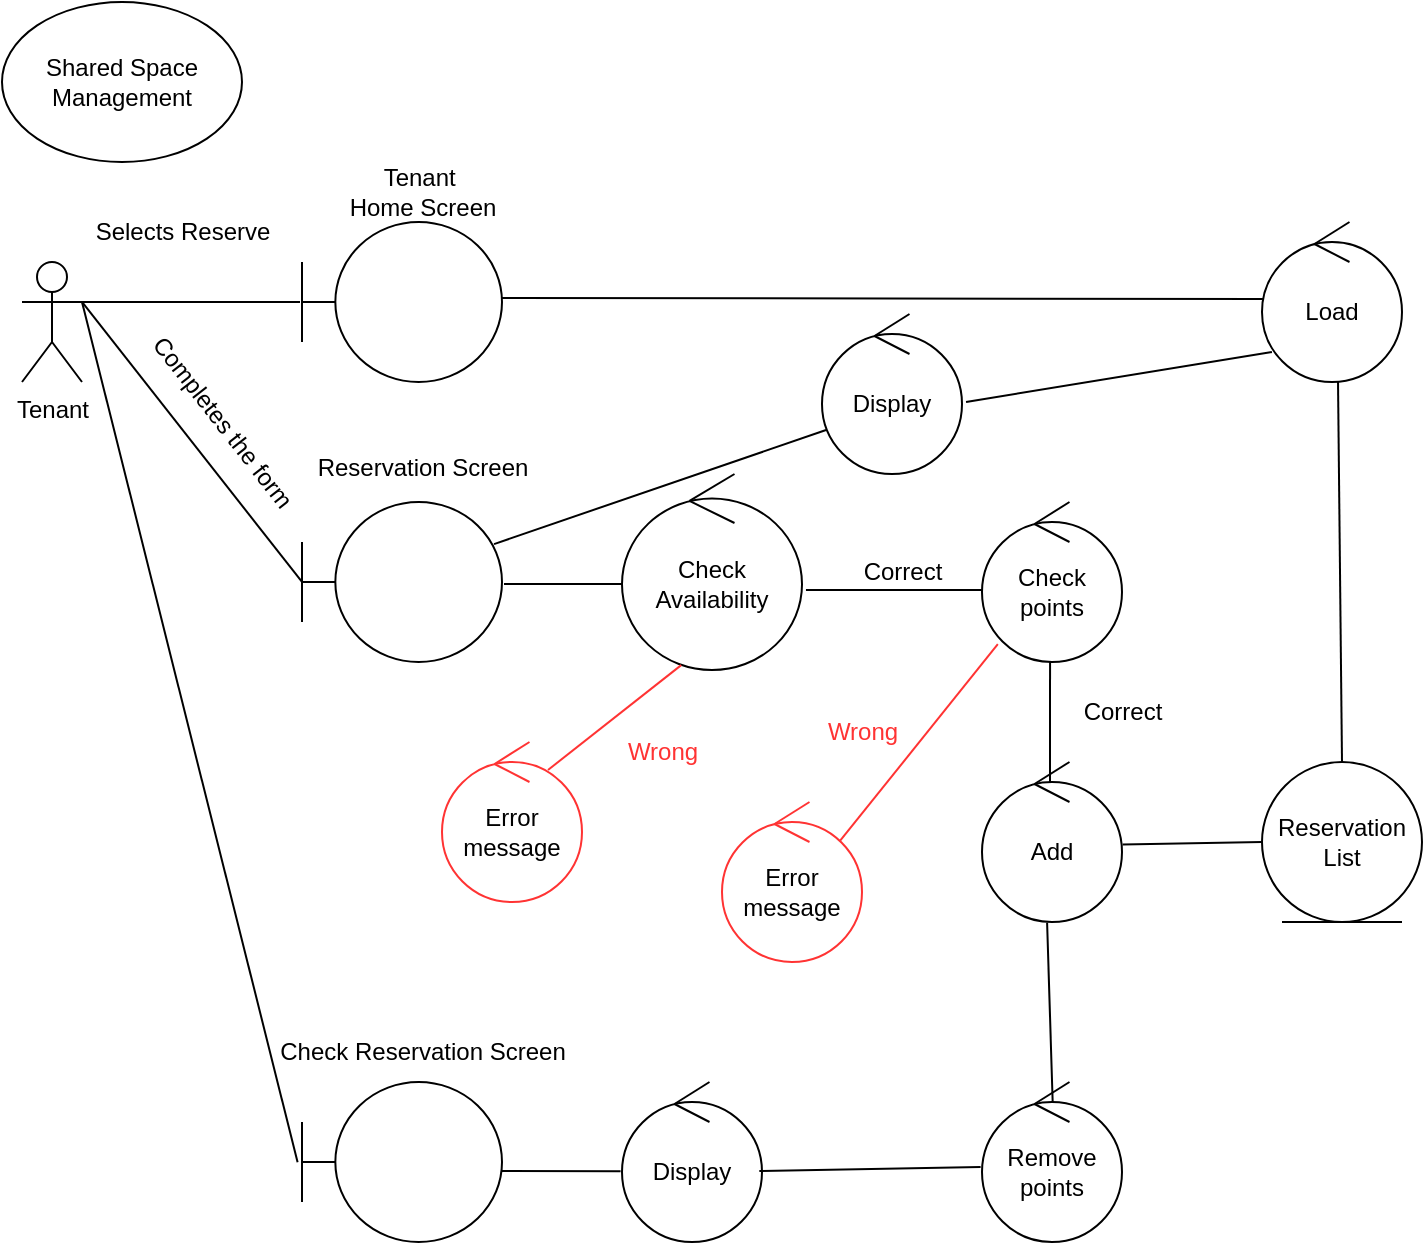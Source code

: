<mxfile version="27.0.4">
  <diagram name="Page-1" id="WdANbCdMsuXmUIpIXudU">
    <mxGraphModel dx="754" dy="1376" grid="1" gridSize="10" guides="1" tooltips="1" connect="1" arrows="1" fold="1" page="1" pageScale="1" pageWidth="1169" pageHeight="827" math="0" shadow="0">
      <root>
        <mxCell id="0" />
        <mxCell id="1" parent="0" />
        <mxCell id="5bcC0TVyVtwMOTV-ohNZ-1" value="Tenant" style="shape=umlActor;verticalLabelPosition=bottom;verticalAlign=top;html=1;outlineConnect=0;" parent="1" vertex="1">
          <mxGeometry x="50" y="50" width="30" height="60" as="geometry" />
        </mxCell>
        <mxCell id="5bcC0TVyVtwMOTV-ohNZ-2" value="" style="shape=umlBoundary;whiteSpace=wrap;html=1;" parent="1" vertex="1">
          <mxGeometry x="190" y="30" width="100" height="80" as="geometry" />
        </mxCell>
        <mxCell id="5bcC0TVyVtwMOTV-ohNZ-3" value="" style="endArrow=none;html=1;rounded=0;exitX=1;exitY=0.333;exitDx=0;exitDy=0;exitPerimeter=0;entryX=-0.01;entryY=0.5;entryDx=0;entryDy=0;entryPerimeter=0;" parent="1" source="5bcC0TVyVtwMOTV-ohNZ-1" target="5bcC0TVyVtwMOTV-ohNZ-2" edge="1">
          <mxGeometry width="50" height="50" relative="1" as="geometry">
            <mxPoint x="340" y="410" as="sourcePoint" />
            <mxPoint x="390" y="360" as="targetPoint" />
          </mxGeometry>
        </mxCell>
        <mxCell id="5bcC0TVyVtwMOTV-ohNZ-4" value="Tenant&amp;nbsp;&lt;div&gt;Home Screen&lt;/div&gt;" style="text;html=1;align=center;verticalAlign=middle;resizable=0;points=[];autosize=1;strokeColor=none;fillColor=none;" parent="1" vertex="1">
          <mxGeometry x="200" y="-5" width="100" height="40" as="geometry" />
        </mxCell>
        <mxCell id="5bcC0TVyVtwMOTV-ohNZ-5" value="Load" style="ellipse;shape=umlControl;whiteSpace=wrap;html=1;" parent="1" vertex="1">
          <mxGeometry x="670" y="30" width="70" height="80" as="geometry" />
        </mxCell>
        <mxCell id="5bcC0TVyVtwMOTV-ohNZ-6" value="" style="endArrow=none;html=1;rounded=0;exitX=1;exitY=0.475;exitDx=0;exitDy=0;exitPerimeter=0;entryX=0.01;entryY=0.481;entryDx=0;entryDy=0;entryPerimeter=0;" parent="1" source="5bcC0TVyVtwMOTV-ohNZ-2" target="5bcC0TVyVtwMOTV-ohNZ-5" edge="1">
          <mxGeometry width="50" height="50" relative="1" as="geometry">
            <mxPoint x="340" y="350" as="sourcePoint" />
            <mxPoint x="390" y="300" as="targetPoint" />
          </mxGeometry>
        </mxCell>
        <mxCell id="5bcC0TVyVtwMOTV-ohNZ-7" value="" style="shape=umlBoundary;whiteSpace=wrap;html=1;" parent="1" vertex="1">
          <mxGeometry x="190" y="170" width="100" height="80" as="geometry" />
        </mxCell>
        <mxCell id="5bcC0TVyVtwMOTV-ohNZ-8" value="Reservation Screen" style="text;html=1;align=center;verticalAlign=middle;resizable=0;points=[];autosize=1;strokeColor=none;fillColor=none;" parent="1" vertex="1">
          <mxGeometry x="185" y="138" width="130" height="30" as="geometry" />
        </mxCell>
        <mxCell id="5bcC0TVyVtwMOTV-ohNZ-9" value="" style="endArrow=none;html=1;rounded=0;exitX=0.96;exitY=0.263;exitDx=0;exitDy=0;exitPerimeter=0;entryX=0.029;entryY=0.725;entryDx=0;entryDy=0;entryPerimeter=0;" parent="1" source="5bcC0TVyVtwMOTV-ohNZ-7" target="bhaeH_KAVxia1MoYE9fJ-1" edge="1">
          <mxGeometry width="50" height="50" relative="1" as="geometry">
            <mxPoint x="320" y="330" as="sourcePoint" />
            <mxPoint x="460" y="120" as="targetPoint" />
          </mxGeometry>
        </mxCell>
        <mxCell id="5bcC0TVyVtwMOTV-ohNZ-10" value="Selects Reserve" style="text;html=1;align=center;verticalAlign=middle;resizable=0;points=[];autosize=1;strokeColor=none;fillColor=none;" parent="1" vertex="1">
          <mxGeometry x="75" y="20" width="110" height="30" as="geometry" />
        </mxCell>
        <mxCell id="5bcC0TVyVtwMOTV-ohNZ-11" value="" style="endArrow=none;html=1;rounded=0;exitX=1;exitY=0.333;exitDx=0;exitDy=0;exitPerimeter=0;entryX=0.003;entryY=0.504;entryDx=0;entryDy=0;entryPerimeter=0;" parent="1" source="5bcC0TVyVtwMOTV-ohNZ-1" target="5bcC0TVyVtwMOTV-ohNZ-7" edge="1">
          <mxGeometry width="50" height="50" relative="1" as="geometry">
            <mxPoint x="90" y="90" as="sourcePoint" />
            <mxPoint x="370" y="280" as="targetPoint" />
          </mxGeometry>
        </mxCell>
        <mxCell id="5bcC0TVyVtwMOTV-ohNZ-12" value="Completes the form" style="text;html=1;align=center;verticalAlign=middle;resizable=0;points=[];autosize=1;strokeColor=none;fillColor=none;rotation=52;" parent="1" vertex="1">
          <mxGeometry x="85" y="115" width="130" height="30" as="geometry" />
        </mxCell>
        <mxCell id="5bcC0TVyVtwMOTV-ohNZ-14" value="Add" style="ellipse;shape=umlControl;whiteSpace=wrap;html=1;" parent="1" vertex="1">
          <mxGeometry x="530" y="300" width="70" height="80" as="geometry" />
        </mxCell>
        <mxCell id="5bcC0TVyVtwMOTV-ohNZ-16" value="Reservation List" style="ellipse;shape=umlEntity;whiteSpace=wrap;html=1;" parent="1" vertex="1">
          <mxGeometry x="670" y="300" width="80" height="80" as="geometry" />
        </mxCell>
        <mxCell id="5bcC0TVyVtwMOTV-ohNZ-18" value="Display" style="ellipse;shape=umlControl;whiteSpace=wrap;html=1;" parent="1" vertex="1">
          <mxGeometry x="350" y="460" width="70" height="80" as="geometry" />
        </mxCell>
        <mxCell id="5bcC0TVyVtwMOTV-ohNZ-19" value="Remove&lt;div&gt;points&lt;/div&gt;" style="ellipse;shape=umlControl;whiteSpace=wrap;html=1;" parent="1" vertex="1">
          <mxGeometry x="530" y="460" width="70" height="80" as="geometry" />
        </mxCell>
        <mxCell id="5bcC0TVyVtwMOTV-ohNZ-21" value="" style="shape=umlBoundary;whiteSpace=wrap;html=1;" parent="1" vertex="1">
          <mxGeometry x="190" y="460" width="100" height="80" as="geometry" />
        </mxCell>
        <mxCell id="5bcC0TVyVtwMOTV-ohNZ-22" value="" style="endArrow=none;html=1;rounded=0;exitX=0.995;exitY=0.556;exitDx=0;exitDy=0;exitPerimeter=0;entryX=-0.01;entryY=0.558;entryDx=0;entryDy=0;entryPerimeter=0;" parent="1" source="5bcC0TVyVtwMOTV-ohNZ-21" target="5bcC0TVyVtwMOTV-ohNZ-18" edge="1">
          <mxGeometry width="50" height="50" relative="1" as="geometry">
            <mxPoint x="310" y="430" as="sourcePoint" />
            <mxPoint x="367" y="444" as="targetPoint" />
          </mxGeometry>
        </mxCell>
        <mxCell id="5bcC0TVyVtwMOTV-ohNZ-23" value="Check Reservation Screen" style="text;html=1;align=center;verticalAlign=middle;resizable=0;points=[];autosize=1;strokeColor=none;fillColor=none;" parent="1" vertex="1">
          <mxGeometry x="165" y="430.0" width="170" height="30" as="geometry" />
        </mxCell>
        <mxCell id="5bcC0TVyVtwMOTV-ohNZ-24" value="" style="endArrow=none;html=1;rounded=0;entryX=-0.022;entryY=0.501;entryDx=0;entryDy=0;entryPerimeter=0;exitX=1;exitY=0.333;exitDx=0;exitDy=0;exitPerimeter=0;" parent="1" source="5bcC0TVyVtwMOTV-ohNZ-1" target="5bcC0TVyVtwMOTV-ohNZ-21" edge="1">
          <mxGeometry width="50" height="50" relative="1" as="geometry">
            <mxPoint x="80" y="140" as="sourcePoint" />
            <mxPoint x="190" y="410" as="targetPoint" />
          </mxGeometry>
        </mxCell>
        <mxCell id="5bcC0TVyVtwMOTV-ohNZ-28" value="" style="endArrow=none;html=1;rounded=0;exitX=0.981;exitY=0.556;exitDx=0;exitDy=0;exitPerimeter=0;entryX=-0.01;entryY=0.532;entryDx=0;entryDy=0;entryPerimeter=0;" parent="1" source="5bcC0TVyVtwMOTV-ohNZ-18" target="5bcC0TVyVtwMOTV-ohNZ-19" edge="1">
          <mxGeometry width="50" height="50" relative="1" as="geometry">
            <mxPoint x="370" y="400" as="sourcePoint" />
            <mxPoint x="530" y="504.0" as="targetPoint" />
          </mxGeometry>
        </mxCell>
        <mxCell id="5bcC0TVyVtwMOTV-ohNZ-31" value="" style="endArrow=none;html=1;rounded=0;exitX=1.01;exitY=0.513;exitDx=0;exitDy=0;exitPerimeter=0;" parent="1" source="5bcC0TVyVtwMOTV-ohNZ-7" edge="1">
          <mxGeometry width="50" height="50" relative="1" as="geometry">
            <mxPoint x="360" y="380" as="sourcePoint" />
            <mxPoint x="350" y="211" as="targetPoint" />
          </mxGeometry>
        </mxCell>
        <mxCell id="5bcC0TVyVtwMOTV-ohNZ-32" value="Check&lt;div&gt;Availability&lt;/div&gt;" style="ellipse;shape=umlControl;whiteSpace=wrap;html=1;" parent="1" vertex="1">
          <mxGeometry x="350" y="156" width="90" height="98" as="geometry" />
        </mxCell>
        <mxCell id="5bcC0TVyVtwMOTV-ohNZ-36" value="Error&lt;div&gt;message&lt;/div&gt;" style="ellipse;shape=umlControl;whiteSpace=wrap;html=1;strokeColor=light-dark(#FF3333,#FF3333);fontColor=light-dark(#000000,#FF3333);" parent="1" vertex="1">
          <mxGeometry x="260" y="290" width="70" height="80" as="geometry" />
        </mxCell>
        <mxCell id="5bcC0TVyVtwMOTV-ohNZ-37" value="" style="endArrow=none;rounded=0;entryX=0.329;entryY=0.975;entryDx=0;entryDy=0;entryPerimeter=0;exitX=0.757;exitY=0.175;exitDx=0;exitDy=0;exitPerimeter=0;strokeColor=light-dark(#FF3333,#FF3333);textShadow=1;labelBackgroundColor=default;fontColor=light-dark(#FF3333,#FF3333);" parent="1" source="5bcC0TVyVtwMOTV-ohNZ-36" target="5bcC0TVyVtwMOTV-ohNZ-32" edge="1">
          <mxGeometry width="50" height="50" relative="1" as="geometry">
            <mxPoint x="340" y="390" as="sourcePoint" />
            <mxPoint x="390" y="340" as="targetPoint" />
          </mxGeometry>
        </mxCell>
        <mxCell id="5bcC0TVyVtwMOTV-ohNZ-38" value="Correct" style="text;html=1;align=center;verticalAlign=middle;resizable=0;points=[];autosize=1;strokeColor=none;fillColor=none;" parent="1" vertex="1">
          <mxGeometry x="460" y="190" width="60" height="30" as="geometry" />
        </mxCell>
        <mxCell id="5bcC0TVyVtwMOTV-ohNZ-40" value="&lt;font style=&quot;&quot;&gt;Wrong&lt;/font&gt;" style="text;html=1;align=center;verticalAlign=middle;resizable=0;points=[];autosize=1;strokeColor=none;fillColor=none;fontColor=light-dark(#FF3333,#FF3333);labelBackgroundColor=default;" parent="1" vertex="1">
          <mxGeometry x="340" y="280" width="60" height="30" as="geometry" />
        </mxCell>
        <mxCell id="5bcC0TVyVtwMOTV-ohNZ-41" value="Check points" style="ellipse;shape=umlControl;whiteSpace=wrap;html=1;" parent="1" vertex="1">
          <mxGeometry x="530" y="170" width="70" height="80" as="geometry" />
        </mxCell>
        <mxCell id="5bcC0TVyVtwMOTV-ohNZ-42" value="" style="endArrow=none;html=1;rounded=0;exitX=1.022;exitY=0.592;exitDx=0;exitDy=0;exitPerimeter=0;entryX=0;entryY=0.55;entryDx=0;entryDy=0;entryPerimeter=0;" parent="1" source="5bcC0TVyVtwMOTV-ohNZ-32" target="5bcC0TVyVtwMOTV-ohNZ-41" edge="1">
          <mxGeometry width="50" height="50" relative="1" as="geometry">
            <mxPoint x="500" y="350" as="sourcePoint" />
            <mxPoint x="550" y="300" as="targetPoint" />
          </mxGeometry>
        </mxCell>
        <mxCell id="5bcC0TVyVtwMOTV-ohNZ-43" value="" style="endArrow=none;html=1;rounded=0;entryX=0.486;entryY=1;entryDx=0;entryDy=0;entryPerimeter=0;" parent="1" target="5bcC0TVyVtwMOTV-ohNZ-41" edge="1">
          <mxGeometry width="50" height="50" relative="1" as="geometry">
            <mxPoint x="564" y="310" as="sourcePoint" />
            <mxPoint x="620" y="310" as="targetPoint" />
          </mxGeometry>
        </mxCell>
        <mxCell id="5bcC0TVyVtwMOTV-ohNZ-45" value="" style="endArrow=none;html=1;rounded=0;entryX=0.465;entryY=1.004;entryDx=0;entryDy=0;entryPerimeter=0;exitX=0.505;exitY=0.129;exitDx=0;exitDy=0;exitPerimeter=0;" parent="1" source="5bcC0TVyVtwMOTV-ohNZ-19" target="5bcC0TVyVtwMOTV-ohNZ-14" edge="1">
          <mxGeometry width="50" height="50" relative="1" as="geometry">
            <mxPoint x="562.33" y="499.68" as="sourcePoint" />
            <mxPoint x="562.5" y="440.0" as="targetPoint" />
          </mxGeometry>
        </mxCell>
        <mxCell id="5bcC0TVyVtwMOTV-ohNZ-46" value="Correct" style="text;html=1;align=center;verticalAlign=middle;resizable=0;points=[];autosize=1;strokeColor=none;fillColor=none;" parent="1" vertex="1">
          <mxGeometry x="570" y="260" width="60" height="30" as="geometry" />
        </mxCell>
        <mxCell id="5bcC0TVyVtwMOTV-ohNZ-48" value="" style="endArrow=none;html=1;rounded=0;entryX=0;entryY=0.5;entryDx=0;entryDy=0;exitX=1.005;exitY=0.515;exitDx=0;exitDy=0;exitPerimeter=0;" parent="1" source="5bcC0TVyVtwMOTV-ohNZ-14" target="5bcC0TVyVtwMOTV-ohNZ-16" edge="1">
          <mxGeometry width="50" height="50" relative="1" as="geometry">
            <mxPoint x="620" y="380" as="sourcePoint" />
            <mxPoint x="670" y="330" as="targetPoint" />
          </mxGeometry>
        </mxCell>
        <mxCell id="5bcC0TVyVtwMOTV-ohNZ-50" value="Error&lt;div&gt;message&lt;/div&gt;" style="ellipse;shape=umlControl;whiteSpace=wrap;html=1;strokeColor=light-dark(#FF3333,#FF3333);" parent="1" vertex="1">
          <mxGeometry x="400" y="320" width="70" height="80" as="geometry" />
        </mxCell>
        <mxCell id="5bcC0TVyVtwMOTV-ohNZ-51" value="&lt;font style=&quot;&quot;&gt;Wrong&lt;/font&gt;" style="text;html=1;align=center;verticalAlign=middle;resizable=0;points=[];autosize=1;strokeColor=none;fillColor=none;fontColor=light-dark(#FF3333,#FF3333);" parent="1" vertex="1">
          <mxGeometry x="440" y="270" width="60" height="30" as="geometry" />
        </mxCell>
        <mxCell id="5bcC0TVyVtwMOTV-ohNZ-52" value="" style="endArrow=none;html=1;rounded=0;entryX=0.113;entryY=0.889;entryDx=0;entryDy=0;entryPerimeter=0;exitX=0.844;exitY=0.242;exitDx=0;exitDy=0;exitPerimeter=0;strokeColor=light-dark(#FF3333,#FF3333);fontColor=light-dark(#FF3333,#FF3333);" parent="1" source="5bcC0TVyVtwMOTV-ohNZ-50" target="5bcC0TVyVtwMOTV-ohNZ-41" edge="1">
          <mxGeometry width="50" height="50" relative="1" as="geometry">
            <mxPoint x="328" y="294" as="sourcePoint" />
            <mxPoint x="403" y="256" as="targetPoint" />
          </mxGeometry>
        </mxCell>
        <mxCell id="bhaeH_KAVxia1MoYE9fJ-1" value="Display" style="ellipse;shape=umlControl;whiteSpace=wrap;html=1;" parent="1" vertex="1">
          <mxGeometry x="450" y="76" width="70" height="80" as="geometry" />
        </mxCell>
        <mxCell id="bhaeH_KAVxia1MoYE9fJ-2" value="" style="endArrow=none;html=1;rounded=0;exitX=1.029;exitY=0.55;exitDx=0;exitDy=0;exitPerimeter=0;entryX=0.071;entryY=0.813;entryDx=0;entryDy=0;entryPerimeter=0;" parent="1" source="bhaeH_KAVxia1MoYE9fJ-1" target="5bcC0TVyVtwMOTV-ohNZ-5" edge="1">
          <mxGeometry width="50" height="50" relative="1" as="geometry">
            <mxPoint x="296" y="201" as="sourcePoint" />
            <mxPoint x="462" y="144" as="targetPoint" />
          </mxGeometry>
        </mxCell>
        <mxCell id="bhaeH_KAVxia1MoYE9fJ-3" value="" style="endArrow=none;html=1;rounded=0;exitX=0.5;exitY=0;exitDx=0;exitDy=0;entryX=0.543;entryY=1;entryDx=0;entryDy=0;entryPerimeter=0;" parent="1" source="5bcC0TVyVtwMOTV-ohNZ-16" target="5bcC0TVyVtwMOTV-ohNZ-5" edge="1">
          <mxGeometry width="50" height="50" relative="1" as="geometry">
            <mxPoint x="532" y="130" as="sourcePoint" />
            <mxPoint x="685" y="105" as="targetPoint" />
          </mxGeometry>
        </mxCell>
        <mxCell id="tQzW391qskt0vz_-C18M-1" value="Shared Space Management" style="ellipse;whiteSpace=wrap;html=1;" parent="1" vertex="1">
          <mxGeometry x="40" y="-80" width="120" height="80" as="geometry" />
        </mxCell>
      </root>
    </mxGraphModel>
  </diagram>
</mxfile>
